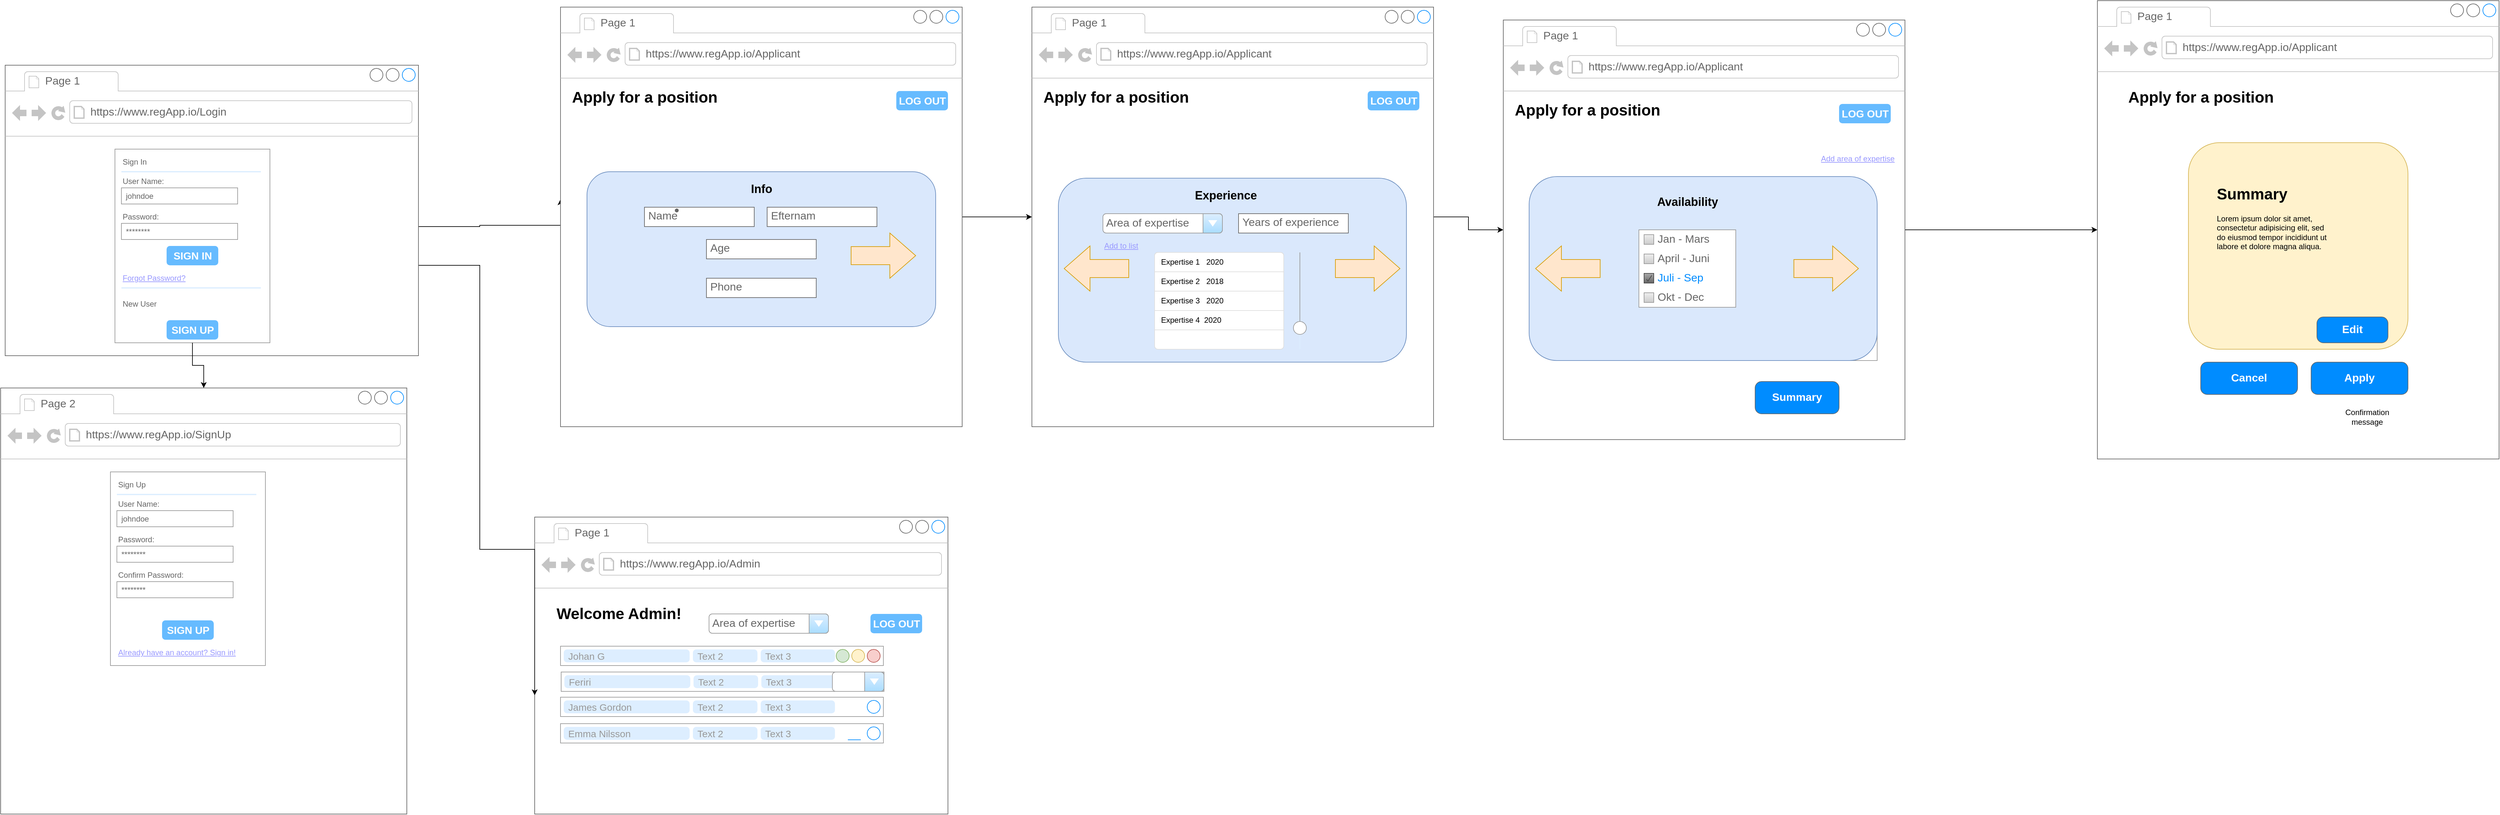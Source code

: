 <mxfile version="20.8.15" type="github">
  <diagram name="Sida-1" id="kPzA5vPGDyIlWqKKxrf5">
    <mxGraphModel dx="1434" dy="756" grid="1" gridSize="10" guides="1" tooltips="1" connect="1" arrows="1" fold="1" page="1" pageScale="1" pageWidth="827" pageHeight="1169" math="0" shadow="0">
      <root>
        <mxCell id="0" />
        <mxCell id="1" parent="0" />
        <mxCell id="7shptAwFYSbdW4jlvjq1-17" value="" style="strokeWidth=1;shadow=0;dashed=0;align=center;html=1;shape=mxgraph.mockup.containers.browserWindow;rSize=0;strokeColor=#666666;strokeColor2=#008cff;strokeColor3=#c4c4c4;mainText=,;recursiveResize=0;" parent="1" vertex="1">
          <mxGeometry x="930" y="890" width="640" height="460" as="geometry" />
        </mxCell>
        <mxCell id="7shptAwFYSbdW4jlvjq1-18" value="Page 1" style="strokeWidth=1;shadow=0;dashed=0;align=center;html=1;shape=mxgraph.mockup.containers.anchor;fontSize=17;fontColor=#666666;align=left;" parent="7shptAwFYSbdW4jlvjq1-17" vertex="1">
          <mxGeometry x="60" y="12" width="110" height="26" as="geometry" />
        </mxCell>
        <mxCell id="7shptAwFYSbdW4jlvjq1-19" value="https://www.regApp.io/Admin" style="strokeWidth=1;shadow=0;dashed=0;align=center;html=1;shape=mxgraph.mockup.containers.anchor;rSize=0;fontSize=17;fontColor=#666666;align=left;" parent="7shptAwFYSbdW4jlvjq1-17" vertex="1">
          <mxGeometry x="130" y="60" width="250" height="26" as="geometry" />
        </mxCell>
        <mxCell id="hqLiml1cZPk9ldFR3-xz-154" value="LOG OUT" style="strokeWidth=1;shadow=0;dashed=0;align=center;html=1;shape=mxgraph.mockup.forms.rrect;rSize=5;strokeColor=none;fontColor=#ffffff;fillColor=#66bbff;fontSize=16;fontStyle=1;" parent="7shptAwFYSbdW4jlvjq1-17" vertex="1">
          <mxGeometry x="520.0" y="150" width="80" height="30" as="geometry" />
        </mxCell>
        <mxCell id="hqLiml1cZPk9ldFR3-xz-155" value="Welcome Admin!" style="text;strokeColor=none;fillColor=none;html=1;fontSize=24;fontStyle=1;verticalAlign=middle;align=center;" parent="7shptAwFYSbdW4jlvjq1-17" vertex="1">
          <mxGeometry x="80" y="130" width="100" height="40" as="geometry" />
        </mxCell>
        <mxCell id="hqLiml1cZPk9ldFR3-xz-159" value="" style="strokeWidth=1;shadow=0;dashed=0;align=center;html=1;shape=mxgraph.mockup.misc.rrect;rSize=0;strokeColor=#999999;fillColor=#ffffff;fontSize=18;" parent="7shptAwFYSbdW4jlvjq1-17" vertex="1">
          <mxGeometry x="40" y="200" width="500" height="30" as="geometry" />
        </mxCell>
        <mxCell id="hqLiml1cZPk9ldFR3-xz-160" value="Johan G" style="strokeWidth=1;shadow=0;dashed=0;align=center;html=1;shape=mxgraph.mockup.misc.rrect;rSize=5;strokeColor=none;fontSize=15;fontColor=#999999;fillColor=#ddeeff;align=left;spacingLeft=5;" parent="hqLiml1cZPk9ldFR3-xz-159" vertex="1">
          <mxGeometry x="5" y="5" width="195" height="20" as="geometry" />
        </mxCell>
        <mxCell id="hqLiml1cZPk9ldFR3-xz-161" value="Text 2" style="strokeWidth=1;shadow=0;dashed=0;align=center;html=1;shape=mxgraph.mockup.misc.rrect;rSize=5;strokeColor=none;fontSize=15;fontColor=#999999;fillColor=#ddeeff;align=left;spacingLeft=5;" parent="hqLiml1cZPk9ldFR3-xz-159" vertex="1">
          <mxGeometry x="205" y="5" width="100" height="20" as="geometry" />
        </mxCell>
        <mxCell id="hqLiml1cZPk9ldFR3-xz-162" value="Text 3" style="strokeWidth=1;shadow=0;dashed=0;align=center;html=1;shape=mxgraph.mockup.misc.rrect;rSize=5;strokeColor=none;fontSize=15;fontColor=#999999;fillColor=#ddeeff;align=left;spacingLeft=5;" parent="hqLiml1cZPk9ldFR3-xz-159" vertex="1">
          <mxGeometry x="310" y="5" width="115" height="20" as="geometry" />
        </mxCell>
        <mxCell id="hqLiml1cZPk9ldFR3-xz-163" value="" style="strokeWidth=1;shadow=0;dashed=0;align=center;html=1;shape=mxgraph.mockup.misc.anchor;fontSize=18;" parent="hqLiml1cZPk9ldFR3-xz-159" vertex="1">
          <mxGeometry x="495" y="15" as="geometry" />
        </mxCell>
        <mxCell id="hqLiml1cZPk9ldFR3-xz-164" value="" style="shape=ellipse;fillColor=#f8cecc;strokeColor=#b85450;resizable=0;html=1;fontSize=18;" parent="hqLiml1cZPk9ldFR3-xz-163" vertex="1">
          <mxGeometry x="-20" y="-10" width="20" height="20" as="geometry" />
        </mxCell>
        <mxCell id="hqLiml1cZPk9ldFR3-xz-165" value="" style="strokeWidth=1;shadow=0;dashed=0;align=center;html=1;shape=mxgraph.mockup.misc.anchor;fontSize=18;" parent="hqLiml1cZPk9ldFR3-xz-159" vertex="1">
          <mxGeometry x="465" y="15" as="geometry" />
        </mxCell>
        <mxCell id="hqLiml1cZPk9ldFR3-xz-262" value="" style="shape=ellipse;fillColor=#fff2cc;strokeColor=#d6b656;resizable=0;html=1;fontSize=18;" parent="hqLiml1cZPk9ldFR3-xz-159" vertex="1">
          <mxGeometry x="451" y="5" width="20" height="20" as="geometry" />
        </mxCell>
        <mxCell id="hqLiml1cZPk9ldFR3-xz-333" value="" style="shape=ellipse;fillColor=#d5e8d4;strokeColor=#82b366;resizable=0;html=1;fontSize=18;" parent="hqLiml1cZPk9ldFR3-xz-159" vertex="1">
          <mxGeometry x="427" y="5" width="20" height="20" as="geometry" />
        </mxCell>
        <mxCell id="hqLiml1cZPk9ldFR3-xz-167" value="" style="strokeWidth=1;shadow=0;dashed=0;align=center;html=1;shape=mxgraph.mockup.misc.rrect;rSize=0;strokeColor=#999999;fillColor=#ffffff;fontSize=18;" parent="7shptAwFYSbdW4jlvjq1-17" vertex="1">
          <mxGeometry x="41" y="240" width="500" height="30" as="geometry" />
        </mxCell>
        <mxCell id="hqLiml1cZPk9ldFR3-xz-168" value="Feriri" style="strokeWidth=1;shadow=0;dashed=0;align=center;html=1;shape=mxgraph.mockup.misc.rrect;rSize=5;strokeColor=none;fontSize=15;fontColor=#999999;fillColor=#ddeeff;align=left;spacingLeft=5;" parent="hqLiml1cZPk9ldFR3-xz-167" vertex="1">
          <mxGeometry x="5" y="5" width="195" height="20" as="geometry" />
        </mxCell>
        <mxCell id="hqLiml1cZPk9ldFR3-xz-169" value="Text 2" style="strokeWidth=1;shadow=0;dashed=0;align=center;html=1;shape=mxgraph.mockup.misc.rrect;rSize=5;strokeColor=none;fontSize=15;fontColor=#999999;fillColor=#ddeeff;align=left;spacingLeft=5;" parent="hqLiml1cZPk9ldFR3-xz-167" vertex="1">
          <mxGeometry x="205" y="5" width="100" height="20" as="geometry" />
        </mxCell>
        <mxCell id="hqLiml1cZPk9ldFR3-xz-170" value="Text 3" style="strokeWidth=1;shadow=0;dashed=0;align=center;html=1;shape=mxgraph.mockup.misc.rrect;rSize=5;strokeColor=none;fontSize=15;fontColor=#999999;fillColor=#ddeeff;align=left;spacingLeft=5;" parent="hqLiml1cZPk9ldFR3-xz-167" vertex="1">
          <mxGeometry x="310" y="5" width="115" height="20" as="geometry" />
        </mxCell>
        <mxCell id="hqLiml1cZPk9ldFR3-xz-171" value="" style="strokeWidth=1;shadow=0;dashed=0;align=center;html=1;shape=mxgraph.mockup.misc.anchor;fontSize=18;" parent="hqLiml1cZPk9ldFR3-xz-167" vertex="1">
          <mxGeometry x="495" y="15" as="geometry" />
        </mxCell>
        <mxCell id="hqLiml1cZPk9ldFR3-xz-172" value="" style="shape=ellipse;fillColor=none;strokeColor=#008cff;resizable=0;html=1;fontSize=18;" parent="hqLiml1cZPk9ldFR3-xz-171" vertex="1">
          <mxGeometry x="-20" y="-10" width="20" height="20" as="geometry" />
        </mxCell>
        <mxCell id="hqLiml1cZPk9ldFR3-xz-173" value="" style="strokeWidth=1;shadow=0;dashed=0;align=center;html=1;shape=mxgraph.mockup.misc.anchor;fontSize=18;" parent="hqLiml1cZPk9ldFR3-xz-167" vertex="1">
          <mxGeometry x="465" y="15" as="geometry" />
        </mxCell>
        <mxCell id="hqLiml1cZPk9ldFR3-xz-381" value="" style="strokeWidth=1;shadow=0;dashed=0;align=center;html=1;shape=mxgraph.mockup.forms.comboBox;strokeColor=#999999;fillColor=#ddeeff;align=left;fillColor2=#aaddff;mainText=;fontColor=#666666;fontSize=17;spacingLeft=3;" parent="hqLiml1cZPk9ldFR3-xz-167" vertex="1">
          <mxGeometry x="420" width="80" height="30" as="geometry" />
        </mxCell>
        <mxCell id="hqLiml1cZPk9ldFR3-xz-175" value="" style="strokeWidth=1;shadow=0;dashed=0;align=center;html=1;shape=mxgraph.mockup.misc.rrect;rSize=0;strokeColor=#999999;fillColor=#ffffff;fontSize=18;" parent="7shptAwFYSbdW4jlvjq1-17" vertex="1">
          <mxGeometry x="40" y="279" width="500" height="30" as="geometry" />
        </mxCell>
        <mxCell id="hqLiml1cZPk9ldFR3-xz-176" value="James Gordon" style="strokeWidth=1;shadow=0;dashed=0;align=center;html=1;shape=mxgraph.mockup.misc.rrect;rSize=5;strokeColor=none;fontSize=15;fontColor=#999999;fillColor=#ddeeff;align=left;spacingLeft=5;" parent="hqLiml1cZPk9ldFR3-xz-175" vertex="1">
          <mxGeometry x="5" y="5" width="195" height="20" as="geometry" />
        </mxCell>
        <mxCell id="hqLiml1cZPk9ldFR3-xz-177" value="Text 2" style="strokeWidth=1;shadow=0;dashed=0;align=center;html=1;shape=mxgraph.mockup.misc.rrect;rSize=5;strokeColor=none;fontSize=15;fontColor=#999999;fillColor=#ddeeff;align=left;spacingLeft=5;" parent="hqLiml1cZPk9ldFR3-xz-175" vertex="1">
          <mxGeometry x="205" y="5" width="100" height="20" as="geometry" />
        </mxCell>
        <mxCell id="hqLiml1cZPk9ldFR3-xz-178" value="Text 3" style="strokeWidth=1;shadow=0;dashed=0;align=center;html=1;shape=mxgraph.mockup.misc.rrect;rSize=5;strokeColor=none;fontSize=15;fontColor=#999999;fillColor=#ddeeff;align=left;spacingLeft=5;" parent="hqLiml1cZPk9ldFR3-xz-175" vertex="1">
          <mxGeometry x="310" y="5" width="115" height="20" as="geometry" />
        </mxCell>
        <mxCell id="hqLiml1cZPk9ldFR3-xz-179" value="" style="strokeWidth=1;shadow=0;dashed=0;align=center;html=1;shape=mxgraph.mockup.misc.anchor;fontSize=18;" parent="hqLiml1cZPk9ldFR3-xz-175" vertex="1">
          <mxGeometry x="495" y="15" as="geometry" />
        </mxCell>
        <mxCell id="hqLiml1cZPk9ldFR3-xz-180" value="" style="shape=ellipse;fillColor=none;strokeColor=#008cff;resizable=0;html=1;fontSize=18;" parent="hqLiml1cZPk9ldFR3-xz-179" vertex="1">
          <mxGeometry x="-20" y="-10" width="20" height="20" as="geometry" />
        </mxCell>
        <mxCell id="hqLiml1cZPk9ldFR3-xz-181" value="" style="strokeWidth=1;shadow=0;dashed=0;align=center;html=1;shape=mxgraph.mockup.misc.anchor;fontSize=18;" parent="hqLiml1cZPk9ldFR3-xz-175" vertex="1">
          <mxGeometry x="465" y="15" as="geometry" />
        </mxCell>
        <mxCell id="hqLiml1cZPk9ldFR3-xz-212" value="" style="strokeWidth=1;shadow=0;dashed=0;align=center;html=1;shape=mxgraph.mockup.misc.rrect;rSize=0;strokeColor=#999999;fillColor=#ffffff;fontSize=18;" parent="7shptAwFYSbdW4jlvjq1-17" vertex="1">
          <mxGeometry x="40" y="320" width="500" height="30" as="geometry" />
        </mxCell>
        <mxCell id="hqLiml1cZPk9ldFR3-xz-213" value="Emma Nilsson" style="strokeWidth=1;shadow=0;dashed=0;align=center;html=1;shape=mxgraph.mockup.misc.rrect;rSize=5;strokeColor=none;fontSize=15;fontColor=#999999;fillColor=#ddeeff;align=left;spacingLeft=5;" parent="hqLiml1cZPk9ldFR3-xz-212" vertex="1">
          <mxGeometry x="5" y="5" width="195" height="20" as="geometry" />
        </mxCell>
        <mxCell id="hqLiml1cZPk9ldFR3-xz-214" value="Text 2" style="strokeWidth=1;shadow=0;dashed=0;align=center;html=1;shape=mxgraph.mockup.misc.rrect;rSize=5;strokeColor=none;fontSize=15;fontColor=#999999;fillColor=#ddeeff;align=left;spacingLeft=5;" parent="hqLiml1cZPk9ldFR3-xz-212" vertex="1">
          <mxGeometry x="205" y="5" width="100" height="20" as="geometry" />
        </mxCell>
        <mxCell id="hqLiml1cZPk9ldFR3-xz-215" value="Text 3" style="strokeWidth=1;shadow=0;dashed=0;align=center;html=1;shape=mxgraph.mockup.misc.rrect;rSize=5;strokeColor=none;fontSize=15;fontColor=#999999;fillColor=#ddeeff;align=left;spacingLeft=5;" parent="hqLiml1cZPk9ldFR3-xz-212" vertex="1">
          <mxGeometry x="310" y="5" width="115" height="20" as="geometry" />
        </mxCell>
        <mxCell id="hqLiml1cZPk9ldFR3-xz-216" value="" style="strokeWidth=1;shadow=0;dashed=0;align=center;html=1;shape=mxgraph.mockup.misc.anchor;fontSize=18;" parent="hqLiml1cZPk9ldFR3-xz-212" vertex="1">
          <mxGeometry x="495" y="15" as="geometry" />
        </mxCell>
        <mxCell id="hqLiml1cZPk9ldFR3-xz-217" value="" style="shape=ellipse;fillColor=none;strokeColor=#008cff;resizable=0;html=1;fontSize=18;" parent="hqLiml1cZPk9ldFR3-xz-216" vertex="1">
          <mxGeometry x="-20" y="-10" width="20" height="20" as="geometry" />
        </mxCell>
        <mxCell id="hqLiml1cZPk9ldFR3-xz-218" value="" style="strokeWidth=1;shadow=0;dashed=0;align=center;html=1;shape=mxgraph.mockup.misc.anchor;fontSize=18;" parent="hqLiml1cZPk9ldFR3-xz-212" vertex="1">
          <mxGeometry x="465" y="15" as="geometry" />
        </mxCell>
        <mxCell id="hqLiml1cZPk9ldFR3-xz-219" value="" style="shape=line;strokeColor=#008cff;resizable=0;fontSize=18;" parent="hqLiml1cZPk9ldFR3-xz-218" vertex="1">
          <mxGeometry x="-20" y="5" width="20" height="10" as="geometry" />
        </mxCell>
        <mxCell id="hqLiml1cZPk9ldFR3-xz-343" value="Area of expertise" style="strokeWidth=1;shadow=0;dashed=0;align=center;html=1;shape=mxgraph.mockup.forms.comboBox;strokeColor=#999999;fillColor=#ddeeff;align=left;fillColor2=#aaddff;mainText=;fontColor=#666666;fontSize=17;spacingLeft=3;" parent="7shptAwFYSbdW4jlvjq1-17" vertex="1">
          <mxGeometry x="270" y="150" width="185" height="30" as="geometry" />
        </mxCell>
        <mxCell id="7shptAwFYSbdW4jlvjq1-21" value="" style="edgeStyle=orthogonalEdgeStyle;rounded=0;orthogonalLoop=1;jettySize=auto;html=1;entryX=0;entryY=0.6;entryDx=0;entryDy=0;entryPerimeter=0;" parent="1" source="BnUvvNfdKLv91Dd7iQGs-1" target="7shptAwFYSbdW4jlvjq1-17" edge="1">
          <mxGeometry relative="1" as="geometry">
            <Array as="points">
              <mxPoint x="845" y="500" />
              <mxPoint x="845" y="940" />
            </Array>
          </mxGeometry>
        </mxCell>
        <mxCell id="7shptAwFYSbdW4jlvjq1-24" value="" style="edgeStyle=orthogonalEdgeStyle;rounded=0;orthogonalLoop=1;jettySize=auto;html=1;entryX=0;entryY=0.458;entryDx=0;entryDy=0;entryPerimeter=0;" parent="1" source="BnUvvNfdKLv91Dd7iQGs-1" target="7shptAwFYSbdW4jlvjq1-3" edge="1">
          <mxGeometry relative="1" as="geometry">
            <mxPoint x="964" y="657" as="targetPoint" />
            <Array as="points">
              <mxPoint x="845" y="440" />
              <mxPoint x="845" y="438" />
            </Array>
          </mxGeometry>
        </mxCell>
        <mxCell id="BnUvvNfdKLv91Dd7iQGs-1" value="" style="strokeWidth=1;shadow=0;dashed=0;align=center;html=1;shape=mxgraph.mockup.containers.browserWindow;rSize=0;strokeColor=#666666;strokeColor2=#008cff;strokeColor3=#c4c4c4;mainText=,;recursiveResize=0;" parent="1" vertex="1">
          <mxGeometry x="110" y="190" width="640" height="450" as="geometry" />
        </mxCell>
        <mxCell id="BnUvvNfdKLv91Dd7iQGs-2" value="Page 1" style="strokeWidth=1;shadow=0;dashed=0;align=center;html=1;shape=mxgraph.mockup.containers.anchor;fontSize=17;fontColor=#666666;align=left;" parent="BnUvvNfdKLv91Dd7iQGs-1" vertex="1">
          <mxGeometry x="60" y="12" width="110" height="26" as="geometry" />
        </mxCell>
        <mxCell id="BnUvvNfdKLv91Dd7iQGs-3" value="https://www.regApp.io/Login" style="strokeWidth=1;shadow=0;dashed=0;align=center;html=1;shape=mxgraph.mockup.containers.anchor;rSize=0;fontSize=17;fontColor=#666666;align=left;" parent="BnUvvNfdKLv91Dd7iQGs-1" vertex="1">
          <mxGeometry x="130" y="60" width="250" height="26" as="geometry" />
        </mxCell>
        <mxCell id="mrO0CaeoB24Xe4PspME4-4" value="" style="strokeWidth=1;shadow=0;dashed=0;align=center;html=1;shape=mxgraph.mockup.forms.rrect;rSize=0;strokeColor=#999999;fillColor=#ffffff;" parent="BnUvvNfdKLv91Dd7iQGs-1" vertex="1">
          <mxGeometry x="170" y="130" width="240" height="300" as="geometry" />
        </mxCell>
        <mxCell id="mrO0CaeoB24Xe4PspME4-5" value="Sign In" style="strokeWidth=1;shadow=0;dashed=0;align=center;html=1;shape=mxgraph.mockup.forms.anchor;fontSize=12;fontColor=#666666;align=left;resizeWidth=1;spacingLeft=0;" parent="mrO0CaeoB24Xe4PspME4-4" vertex="1">
          <mxGeometry width="120.0" height="20" relative="1" as="geometry">
            <mxPoint x="10" y="10" as="offset" />
          </mxGeometry>
        </mxCell>
        <mxCell id="mrO0CaeoB24Xe4PspME4-6" value="" style="shape=line;strokeColor=#ddeeff;strokeWidth=2;html=1;resizeWidth=1;" parent="mrO0CaeoB24Xe4PspME4-4" vertex="1">
          <mxGeometry width="216.0" height="10" relative="1" as="geometry">
            <mxPoint x="10" y="30" as="offset" />
          </mxGeometry>
        </mxCell>
        <mxCell id="mrO0CaeoB24Xe4PspME4-7" value="User Name:" style="strokeWidth=1;shadow=0;dashed=0;align=center;html=1;shape=mxgraph.mockup.forms.anchor;fontSize=12;fontColor=#666666;align=left;resizeWidth=1;spacingLeft=0;" parent="mrO0CaeoB24Xe4PspME4-4" vertex="1">
          <mxGeometry width="120.0" height="20" relative="1" as="geometry">
            <mxPoint x="10" y="40" as="offset" />
          </mxGeometry>
        </mxCell>
        <mxCell id="mrO0CaeoB24Xe4PspME4-8" value="johndoe" style="strokeWidth=1;shadow=0;dashed=0;align=center;html=1;shape=mxgraph.mockup.forms.rrect;rSize=0;strokeColor=#999999;fontColor=#666666;align=left;spacingLeft=5;resizeWidth=1;" parent="mrO0CaeoB24Xe4PspME4-4" vertex="1">
          <mxGeometry width="180.0" height="25" relative="1" as="geometry">
            <mxPoint x="10" y="60" as="offset" />
          </mxGeometry>
        </mxCell>
        <mxCell id="mrO0CaeoB24Xe4PspME4-9" value="Password:" style="strokeWidth=1;shadow=0;dashed=0;align=center;html=1;shape=mxgraph.mockup.forms.anchor;fontSize=12;fontColor=#666666;align=left;resizeWidth=1;spacingLeft=0;" parent="mrO0CaeoB24Xe4PspME4-4" vertex="1">
          <mxGeometry width="120.0" height="20" relative="1" as="geometry">
            <mxPoint x="10" y="95" as="offset" />
          </mxGeometry>
        </mxCell>
        <mxCell id="mrO0CaeoB24Xe4PspME4-10" value="********" style="strokeWidth=1;shadow=0;dashed=0;align=center;html=1;shape=mxgraph.mockup.forms.rrect;rSize=0;strokeColor=#999999;fontColor=#666666;align=left;spacingLeft=5;resizeWidth=1;" parent="mrO0CaeoB24Xe4PspME4-4" vertex="1">
          <mxGeometry width="180.0" height="25" relative="1" as="geometry">
            <mxPoint x="10" y="115" as="offset" />
          </mxGeometry>
        </mxCell>
        <mxCell id="mrO0CaeoB24Xe4PspME4-11" value="SIGN IN" style="strokeWidth=1;shadow=0;dashed=0;align=center;html=1;shape=mxgraph.mockup.forms.rrect;rSize=5;strokeColor=none;fontColor=#ffffff;fillColor=#66bbff;fontSize=16;fontStyle=1;" parent="mrO0CaeoB24Xe4PspME4-4" vertex="1">
          <mxGeometry y="1" width="80" height="30" relative="1" as="geometry">
            <mxPoint x="80" y="-150" as="offset" />
          </mxGeometry>
        </mxCell>
        <mxCell id="mrO0CaeoB24Xe4PspME4-12" value="Forgot Password?" style="strokeWidth=1;shadow=0;dashed=0;align=center;html=1;shape=mxgraph.mockup.forms.anchor;fontSize=12;fontColor=#9999ff;align=left;spacingLeft=0;fontStyle=4;resizeWidth=1;" parent="mrO0CaeoB24Xe4PspME4-4" vertex="1">
          <mxGeometry y="1" width="180.0" height="20" relative="1" as="geometry">
            <mxPoint x="10" y="-110" as="offset" />
          </mxGeometry>
        </mxCell>
        <mxCell id="mrO0CaeoB24Xe4PspME4-13" value="" style="shape=line;strokeColor=#ddeeff;strokeWidth=2;html=1;resizeWidth=1;" parent="mrO0CaeoB24Xe4PspME4-4" vertex="1">
          <mxGeometry y="1" width="216.0" height="10" relative="1" as="geometry">
            <mxPoint x="10" y="-90" as="offset" />
          </mxGeometry>
        </mxCell>
        <mxCell id="mrO0CaeoB24Xe4PspME4-14" value="New User" style="strokeWidth=1;shadow=0;dashed=0;align=center;html=1;shape=mxgraph.mockup.forms.anchor;fontSize=12;fontColor=#666666;align=left;spacingLeft=0;resizeWidth=1;" parent="mrO0CaeoB24Xe4PspME4-4" vertex="1">
          <mxGeometry y="1" width="180.0" height="20" relative="1" as="geometry">
            <mxPoint x="10" y="-70" as="offset" />
          </mxGeometry>
        </mxCell>
        <mxCell id="mrO0CaeoB24Xe4PspME4-15" value="SIGN UP" style="strokeWidth=1;shadow=0;dashed=0;align=center;html=1;shape=mxgraph.mockup.forms.rrect;rSize=5;strokeColor=none;fontColor=#ffffff;fillColor=#66bbff;fontSize=16;fontStyle=1;" parent="mrO0CaeoB24Xe4PspME4-4" vertex="1">
          <mxGeometry y="1" width="80" height="30" relative="1" as="geometry">
            <mxPoint x="80" y="-35" as="offset" />
          </mxGeometry>
        </mxCell>
        <mxCell id="LxsmjPVJHAoXayF_g4ax-1" value="" style="strokeWidth=1;shadow=0;dashed=0;align=center;html=1;shape=mxgraph.mockup.containers.browserWindow;rSize=0;strokeColor=#666666;strokeColor2=#008cff;strokeColor3=#c4c4c4;mainText=,;recursiveResize=0;" parent="1" vertex="1">
          <mxGeometry x="103" y="690" width="629" height="660" as="geometry" />
        </mxCell>
        <mxCell id="LxsmjPVJHAoXayF_g4ax-2" value="Page 2" style="strokeWidth=1;shadow=0;dashed=0;align=center;html=1;shape=mxgraph.mockup.containers.anchor;fontSize=17;fontColor=#666666;align=left;" parent="LxsmjPVJHAoXayF_g4ax-1" vertex="1">
          <mxGeometry x="60" y="12" width="110" height="26" as="geometry" />
        </mxCell>
        <mxCell id="LxsmjPVJHAoXayF_g4ax-3" value="https://www.regApp.io/SignUp" style="strokeWidth=1;shadow=0;dashed=0;align=center;html=1;shape=mxgraph.mockup.containers.anchor;rSize=0;fontSize=17;fontColor=#666666;align=left;" parent="LxsmjPVJHAoXayF_g4ax-1" vertex="1">
          <mxGeometry x="130" y="60" width="250" height="26" as="geometry" />
        </mxCell>
        <mxCell id="LxsmjPVJHAoXayF_g4ax-4" value="" style="strokeWidth=1;shadow=0;dashed=0;align=center;html=1;shape=mxgraph.mockup.forms.rrect;rSize=0;strokeColor=#999999;fillColor=#ffffff;" parent="LxsmjPVJHAoXayF_g4ax-1" vertex="1">
          <mxGeometry x="170" y="130" width="240" height="300" as="geometry" />
        </mxCell>
        <mxCell id="LxsmjPVJHAoXayF_g4ax-5" value="Sign Up" style="strokeWidth=1;shadow=0;dashed=0;align=center;html=1;shape=mxgraph.mockup.forms.anchor;fontSize=12;fontColor=#666666;align=left;resizeWidth=1;spacingLeft=0;" parent="LxsmjPVJHAoXayF_g4ax-4" vertex="1">
          <mxGeometry width="120.0" height="20" relative="1" as="geometry">
            <mxPoint x="10" y="10" as="offset" />
          </mxGeometry>
        </mxCell>
        <mxCell id="LxsmjPVJHAoXayF_g4ax-6" value="" style="shape=line;strokeColor=#ddeeff;strokeWidth=2;html=1;resizeWidth=1;" parent="LxsmjPVJHAoXayF_g4ax-4" vertex="1">
          <mxGeometry width="216.0" height="10" relative="1" as="geometry">
            <mxPoint x="10" y="30" as="offset" />
          </mxGeometry>
        </mxCell>
        <mxCell id="LxsmjPVJHAoXayF_g4ax-7" value="User Name:" style="strokeWidth=1;shadow=0;dashed=0;align=center;html=1;shape=mxgraph.mockup.forms.anchor;fontSize=12;fontColor=#666666;align=left;resizeWidth=1;spacingLeft=0;" parent="LxsmjPVJHAoXayF_g4ax-4" vertex="1">
          <mxGeometry width="120.0" height="20" relative="1" as="geometry">
            <mxPoint x="10" y="40" as="offset" />
          </mxGeometry>
        </mxCell>
        <mxCell id="LxsmjPVJHAoXayF_g4ax-8" value="johndoe" style="strokeWidth=1;shadow=0;dashed=0;align=center;html=1;shape=mxgraph.mockup.forms.rrect;rSize=0;strokeColor=#999999;fontColor=#666666;align=left;spacingLeft=5;resizeWidth=1;" parent="LxsmjPVJHAoXayF_g4ax-4" vertex="1">
          <mxGeometry width="180.0" height="25" relative="1" as="geometry">
            <mxPoint x="10" y="60" as="offset" />
          </mxGeometry>
        </mxCell>
        <mxCell id="LxsmjPVJHAoXayF_g4ax-9" value="Password:" style="strokeWidth=1;shadow=0;dashed=0;align=center;html=1;shape=mxgraph.mockup.forms.anchor;fontSize=12;fontColor=#666666;align=left;resizeWidth=1;spacingLeft=0;" parent="LxsmjPVJHAoXayF_g4ax-4" vertex="1">
          <mxGeometry width="120.0" height="20" relative="1" as="geometry">
            <mxPoint x="10" y="95" as="offset" />
          </mxGeometry>
        </mxCell>
        <mxCell id="LxsmjPVJHAoXayF_g4ax-10" value="********" style="strokeWidth=1;shadow=0;dashed=0;align=center;html=1;shape=mxgraph.mockup.forms.rrect;rSize=0;strokeColor=#999999;fontColor=#666666;align=left;spacingLeft=5;resizeWidth=1;" parent="LxsmjPVJHAoXayF_g4ax-4" vertex="1">
          <mxGeometry width="180.0" height="25" relative="1" as="geometry">
            <mxPoint x="10" y="115" as="offset" />
          </mxGeometry>
        </mxCell>
        <mxCell id="LxsmjPVJHAoXayF_g4ax-11" value="SIGN UP" style="strokeWidth=1;shadow=0;dashed=0;align=center;html=1;shape=mxgraph.mockup.forms.rrect;rSize=5;strokeColor=none;fontColor=#ffffff;fillColor=#66bbff;fontSize=16;fontStyle=1;" parent="LxsmjPVJHAoXayF_g4ax-4" vertex="1">
          <mxGeometry y="1" width="80" height="30" relative="1" as="geometry">
            <mxPoint x="80" y="-70" as="offset" />
          </mxGeometry>
        </mxCell>
        <mxCell id="LxsmjPVJHAoXayF_g4ax-16" value="********" style="strokeWidth=1;shadow=0;dashed=0;align=center;html=1;shape=mxgraph.mockup.forms.rrect;rSize=0;strokeColor=#999999;fontColor=#666666;align=left;spacingLeft=5;resizeWidth=1;" parent="LxsmjPVJHAoXayF_g4ax-4" vertex="1">
          <mxGeometry x="10" y="170" width="180.0" height="25" as="geometry" />
        </mxCell>
        <mxCell id="LxsmjPVJHAoXayF_g4ax-17" value="Confirm Password:" style="strokeWidth=1;shadow=0;dashed=0;align=center;html=1;shape=mxgraph.mockup.forms.anchor;fontSize=12;fontColor=#666666;align=left;resizeWidth=1;spacingLeft=0;" parent="LxsmjPVJHAoXayF_g4ax-4" vertex="1">
          <mxGeometry x="10" y="150" width="120.0" height="20" as="geometry" />
        </mxCell>
        <mxCell id="7shptAwFYSbdW4jlvjq1-2" value="Already have an account? Sign in!" style="strokeWidth=1;shadow=0;dashed=0;align=center;html=1;shape=mxgraph.mockup.forms.anchor;fontSize=12;fontColor=#9999ff;align=left;spacingLeft=0;fontStyle=4;resizeWidth=1;" parent="LxsmjPVJHAoXayF_g4ax-4" vertex="1">
          <mxGeometry x="10" y="270" width="180.0" height="20" as="geometry" />
        </mxCell>
        <mxCell id="hqLiml1cZPk9ldFR3-xz-103" value="" style="edgeStyle=orthogonalEdgeStyle;rounded=0;orthogonalLoop=1;jettySize=auto;html=1;" parent="1" source="7shptAwFYSbdW4jlvjq1-3" target="hqLiml1cZPk9ldFR3-xz-6" edge="1">
          <mxGeometry relative="1" as="geometry" />
        </mxCell>
        <mxCell id="7shptAwFYSbdW4jlvjq1-3" value="" style="strokeWidth=1;shadow=0;dashed=0;align=center;html=1;shape=mxgraph.mockup.containers.browserWindow;rSize=0;strokeColor=#666666;strokeColor2=#008cff;strokeColor3=#c4c4c4;mainText=,;recursiveResize=0;" parent="1" vertex="1">
          <mxGeometry x="970" y="100" width="622" height="650" as="geometry" />
        </mxCell>
        <mxCell id="7shptAwFYSbdW4jlvjq1-4" value="Page 1" style="strokeWidth=1;shadow=0;dashed=0;align=center;html=1;shape=mxgraph.mockup.containers.anchor;fontSize=17;fontColor=#666666;align=left;" parent="7shptAwFYSbdW4jlvjq1-3" vertex="1">
          <mxGeometry x="60" y="12" width="110" height="26" as="geometry" />
        </mxCell>
        <mxCell id="7shptAwFYSbdW4jlvjq1-5" value="https://www.regApp.io/Applicant" style="strokeWidth=1;shadow=0;dashed=0;align=center;html=1;shape=mxgraph.mockup.containers.anchor;rSize=0;fontSize=17;fontColor=#666666;align=left;" parent="7shptAwFYSbdW4jlvjq1-3" vertex="1">
          <mxGeometry x="130" y="60" width="250" height="26" as="geometry" />
        </mxCell>
        <mxCell id="7shptAwFYSbdW4jlvjq1-25" value="LOG OUT" style="strokeWidth=1;shadow=0;dashed=0;align=center;html=1;shape=mxgraph.mockup.forms.rrect;rSize=5;strokeColor=none;fontColor=#ffffff;fillColor=#66bbff;fontSize=16;fontStyle=1;" parent="7shptAwFYSbdW4jlvjq1-3" vertex="1">
          <mxGeometry x="520.0" y="130" width="80" height="30" as="geometry" />
        </mxCell>
        <mxCell id="7shptAwFYSbdW4jlvjq1-28" value="Apply for a position" style="text;strokeColor=none;fillColor=none;html=1;fontSize=24;fontStyle=1;verticalAlign=middle;align=center;" parent="7shptAwFYSbdW4jlvjq1-3" vertex="1">
          <mxGeometry x="80" y="120" width="100" height="40" as="geometry" />
        </mxCell>
        <mxCell id="hqLiml1cZPk9ldFR3-xz-102" value="" style="rounded=1;whiteSpace=wrap;html=1;fillColor=#dae8fc;strokeColor=#6c8ebf;" parent="7shptAwFYSbdW4jlvjq1-3" vertex="1">
          <mxGeometry x="41" y="255" width="540" height="240" as="geometry" />
        </mxCell>
        <mxCell id="7shptAwFYSbdW4jlvjq1-94" value="" style="html=1;shadow=0;dashed=0;align=center;verticalAlign=middle;shape=mxgraph.arrows2.arrow;dy=0.6;dx=40;notch=0;fillColor=#ffe6cc;strokeColor=#d79b00;" parent="7shptAwFYSbdW4jlvjq1-3" vertex="1">
          <mxGeometry x="450" y="350" width="100" height="70" as="geometry" />
        </mxCell>
        <mxCell id="hqLiml1cZPk9ldFR3-xz-3" value="Name" style="strokeWidth=1;shadow=0;dashed=0;align=center;html=1;shape=mxgraph.mockup.text.textBox;fontColor=#666666;align=left;fontSize=17;spacingLeft=4;spacingTop=-3;strokeColor=#666666;mainText=" parent="7shptAwFYSbdW4jlvjq1-3" vertex="1">
          <mxGeometry x="130" y="310" width="170" height="30" as="geometry" />
        </mxCell>
        <mxCell id="hqLiml1cZPk9ldFR3-xz-4" value="Age" style="strokeWidth=1;shadow=0;dashed=0;align=center;html=1;shape=mxgraph.mockup.text.textBox;fontColor=#666666;align=left;fontSize=17;spacingLeft=4;spacingTop=-3;strokeColor=#666666;mainText=" parent="7shptAwFYSbdW4jlvjq1-3" vertex="1">
          <mxGeometry x="226" y="360" width="170" height="30" as="geometry" />
        </mxCell>
        <mxCell id="hqLiml1cZPk9ldFR3-xz-5" value="Efternam" style="strokeWidth=1;shadow=0;dashed=0;align=center;html=1;shape=mxgraph.mockup.text.textBox;fontColor=#666666;align=left;fontSize=17;spacingLeft=4;spacingTop=-3;strokeColor=#666666;mainText=" parent="7shptAwFYSbdW4jlvjq1-3" vertex="1">
          <mxGeometry x="320" y="310" width="170" height="30" as="geometry" />
        </mxCell>
        <mxCell id="hqLiml1cZPk9ldFR3-xz-152" value="&lt;font style=&quot;font-size: 18px;&quot;&gt;Info&lt;/font&gt;" style="text;strokeColor=none;fillColor=none;html=1;fontSize=24;fontStyle=1;verticalAlign=middle;align=center;" parent="7shptAwFYSbdW4jlvjq1-3" vertex="1">
          <mxGeometry x="261" y="260" width="100" height="40" as="geometry" />
        </mxCell>
        <mxCell id="hqLiml1cZPk9ldFR3-xz-153" value="Phone" style="strokeWidth=1;shadow=0;dashed=0;align=center;html=1;shape=mxgraph.mockup.text.textBox;fontColor=#666666;align=left;fontSize=17;spacingLeft=4;spacingTop=-3;strokeColor=#666666;mainText=" parent="7shptAwFYSbdW4jlvjq1-3" vertex="1">
          <mxGeometry x="226" y="420" width="170" height="30" as="geometry" />
        </mxCell>
        <mxCell id="7shptAwFYSbdW4jlvjq1-23" value="" style="shape=waypoint;sketch=0;size=6;pointerEvents=1;points=[];fillColor=default;resizable=0;rotatable=0;perimeter=centerPerimeter;snapToPoint=1;strokeColor=#666666;strokeWidth=1;shadow=0;dashed=0;" parent="1" vertex="1">
          <mxGeometry x="1140" y="405" width="20" height="20" as="geometry" />
        </mxCell>
        <mxCell id="7shptAwFYSbdW4jlvjq1-75" value="" style="strokeWidth=1;shadow=0;dashed=0;align=center;html=1;shape=mxgraph.mockup.containers.browserWindow;rSize=0;strokeColor=#666666;strokeColor2=#008cff;strokeColor3=#c4c4c4;mainText=,;recursiveResize=0;" parent="1" vertex="1">
          <mxGeometry x="3350" y="90" width="622" height="710" as="geometry" />
        </mxCell>
        <mxCell id="7shptAwFYSbdW4jlvjq1-76" value="Page 1" style="strokeWidth=1;shadow=0;dashed=0;align=center;html=1;shape=mxgraph.mockup.containers.anchor;fontSize=17;fontColor=#666666;align=left;" parent="7shptAwFYSbdW4jlvjq1-75" vertex="1">
          <mxGeometry x="60" y="12" width="110" height="26" as="geometry" />
        </mxCell>
        <mxCell id="7shptAwFYSbdW4jlvjq1-77" value="https://www.regApp.io/Applicant" style="strokeWidth=1;shadow=0;dashed=0;align=center;html=1;shape=mxgraph.mockup.containers.anchor;rSize=0;fontSize=17;fontColor=#666666;align=left;" parent="7shptAwFYSbdW4jlvjq1-75" vertex="1">
          <mxGeometry x="130" y="60" width="250" height="26" as="geometry" />
        </mxCell>
        <mxCell id="7shptAwFYSbdW4jlvjq1-96" value="Apply for a position" style="text;strokeColor=none;fillColor=none;html=1;fontSize=24;fontStyle=1;verticalAlign=middle;align=center;" parent="7shptAwFYSbdW4jlvjq1-75" vertex="1">
          <mxGeometry x="110" y="130" width="100" height="40" as="geometry" />
        </mxCell>
        <mxCell id="7shptAwFYSbdW4jlvjq1-97" value="" style="rounded=1;whiteSpace=wrap;html=1;fillColor=#fff2cc;strokeColor=#d6b656;" parent="7shptAwFYSbdW4jlvjq1-75" vertex="1">
          <mxGeometry x="141" y="220" width="340" height="320" as="geometry" />
        </mxCell>
        <mxCell id="7shptAwFYSbdW4jlvjq1-99" value="&lt;h1&gt;Summary&lt;/h1&gt;&lt;p&gt;Lorem ipsum dolor sit amet, consectetur adipisicing elit, sed do eiusmod tempor incididunt ut labore et dolore magna aliqua.&lt;/p&gt;" style="text;html=1;strokeColor=none;fillColor=none;spacing=5;spacingTop=-20;whiteSpace=wrap;overflow=hidden;rounded=0;" parent="7shptAwFYSbdW4jlvjq1-75" vertex="1">
          <mxGeometry x="180" y="280" width="190" height="120" as="geometry" />
        </mxCell>
        <mxCell id="7shptAwFYSbdW4jlvjq1-101" value="Cancel" style="strokeWidth=1;shadow=0;dashed=0;align=center;html=1;shape=mxgraph.mockup.buttons.button;strokeColor=#666666;fontColor=#ffffff;mainText=;buttonStyle=round;fontSize=17;fontStyle=1;fillColor=#008cff;whiteSpace=wrap;" parent="7shptAwFYSbdW4jlvjq1-75" vertex="1">
          <mxGeometry x="160" y="560" width="150" height="50" as="geometry" />
        </mxCell>
        <mxCell id="7shptAwFYSbdW4jlvjq1-100" value="Edit" style="strokeWidth=1;shadow=0;dashed=0;align=center;html=1;shape=mxgraph.mockup.buttons.button;strokeColor=#666666;fontColor=#ffffff;mainText=;buttonStyle=round;fontSize=17;fontStyle=1;fillColor=#008cff;whiteSpace=wrap;" parent="7shptAwFYSbdW4jlvjq1-75" vertex="1">
          <mxGeometry x="340" y="490" width="110" height="40" as="geometry" />
        </mxCell>
        <mxCell id="7shptAwFYSbdW4jlvjq1-102" value="Apply" style="strokeWidth=1;shadow=0;dashed=0;align=center;html=1;shape=mxgraph.mockup.buttons.button;strokeColor=#666666;fontColor=#ffffff;mainText=;buttonStyle=round;fontSize=17;fontStyle=1;fillColor=#008cff;whiteSpace=wrap;" parent="7shptAwFYSbdW4jlvjq1-75" vertex="1">
          <mxGeometry x="331" y="560" width="150" height="50" as="geometry" />
        </mxCell>
        <mxCell id="7shptAwFYSbdW4jlvjq1-103" value="Confirmation message" style="text;html=1;strokeColor=none;fillColor=none;align=center;verticalAlign=middle;whiteSpace=wrap;rounded=0;" parent="7shptAwFYSbdW4jlvjq1-75" vertex="1">
          <mxGeometry x="376" y="630" width="84" height="30" as="geometry" />
        </mxCell>
        <mxCell id="hqLiml1cZPk9ldFR3-xz-1" value="" style="edgeStyle=orthogonalEdgeStyle;rounded=0;orthogonalLoop=1;jettySize=auto;html=1;" parent="1" source="mrO0CaeoB24Xe4PspME4-4" target="LxsmjPVJHAoXayF_g4ax-1" edge="1">
          <mxGeometry relative="1" as="geometry" />
        </mxCell>
        <mxCell id="hqLiml1cZPk9ldFR3-xz-118" value="" style="edgeStyle=orthogonalEdgeStyle;rounded=0;orthogonalLoop=1;jettySize=auto;html=1;" parent="1" source="hqLiml1cZPk9ldFR3-xz-6" target="hqLiml1cZPk9ldFR3-xz-30" edge="1">
          <mxGeometry relative="1" as="geometry" />
        </mxCell>
        <mxCell id="hqLiml1cZPk9ldFR3-xz-6" value="" style="strokeWidth=1;shadow=0;dashed=0;align=center;html=1;shape=mxgraph.mockup.containers.browserWindow;rSize=0;strokeColor=#666666;strokeColor2=#008cff;strokeColor3=#c4c4c4;mainText=,;recursiveResize=0;" parent="1" vertex="1">
          <mxGeometry x="1700" y="100" width="622" height="650" as="geometry" />
        </mxCell>
        <mxCell id="hqLiml1cZPk9ldFR3-xz-117" value="" style="rounded=1;whiteSpace=wrap;html=1;fillColor=#dae8fc;strokeColor=#6c8ebf;" parent="hqLiml1cZPk9ldFR3-xz-6" vertex="1">
          <mxGeometry x="41" y="265" width="539" height="285" as="geometry" />
        </mxCell>
        <mxCell id="hqLiml1cZPk9ldFR3-xz-7" value="Page 1" style="strokeWidth=1;shadow=0;dashed=0;align=center;html=1;shape=mxgraph.mockup.containers.anchor;fontSize=17;fontColor=#666666;align=left;" parent="hqLiml1cZPk9ldFR3-xz-6" vertex="1">
          <mxGeometry x="60" y="12" width="110" height="26" as="geometry" />
        </mxCell>
        <mxCell id="hqLiml1cZPk9ldFR3-xz-8" value="https://www.regApp.io/Applicant" style="strokeWidth=1;shadow=0;dashed=0;align=center;html=1;shape=mxgraph.mockup.containers.anchor;rSize=0;fontSize=17;fontColor=#666666;align=left;" parent="hqLiml1cZPk9ldFR3-xz-6" vertex="1">
          <mxGeometry x="130" y="60" width="250" height="26" as="geometry" />
        </mxCell>
        <mxCell id="hqLiml1cZPk9ldFR3-xz-9" value="LOG OUT" style="strokeWidth=1;shadow=0;dashed=0;align=center;html=1;shape=mxgraph.mockup.forms.rrect;rSize=5;strokeColor=none;fontColor=#ffffff;fillColor=#66bbff;fontSize=16;fontStyle=1;" parent="hqLiml1cZPk9ldFR3-xz-6" vertex="1">
          <mxGeometry x="520.0" y="130" width="80" height="30" as="geometry" />
        </mxCell>
        <mxCell id="hqLiml1cZPk9ldFR3-xz-10" value="Apply for a position" style="text;strokeColor=none;fillColor=none;html=1;fontSize=24;fontStyle=1;verticalAlign=middle;align=center;" parent="hqLiml1cZPk9ldFR3-xz-6" vertex="1">
          <mxGeometry x="80" y="120" width="100" height="40" as="geometry" />
        </mxCell>
        <mxCell id="hqLiml1cZPk9ldFR3-xz-11" value="Area of expertise" style="strokeWidth=1;shadow=0;dashed=0;align=center;html=1;shape=mxgraph.mockup.forms.comboBox;strokeColor=#999999;fillColor=#ddeeff;align=left;fillColor2=#aaddff;mainText=;fontColor=#666666;fontSize=17;spacingLeft=3;" parent="hqLiml1cZPk9ldFR3-xz-6" vertex="1">
          <mxGeometry x="110" y="320" width="185" height="30" as="geometry" />
        </mxCell>
        <mxCell id="hqLiml1cZPk9ldFR3-xz-12" value="Years of experience" style="strokeWidth=1;shadow=0;dashed=0;align=center;html=1;shape=mxgraph.mockup.text.textBox;fontColor=#666666;align=left;fontSize=17;spacingLeft=4;spacingTop=-3;strokeColor=#666666;mainText=" parent="hqLiml1cZPk9ldFR3-xz-6" vertex="1">
          <mxGeometry x="320" y="320" width="170" height="30" as="geometry" />
        </mxCell>
        <mxCell id="hqLiml1cZPk9ldFR3-xz-13" value="Add to list" style="strokeWidth=1;shadow=0;dashed=0;align=center;html=1;shape=mxgraph.mockup.forms.anchor;fontSize=12;fontColor=#9999ff;align=left;spacingLeft=0;fontStyle=4;resizeWidth=1;" parent="hqLiml1cZPk9ldFR3-xz-6" vertex="1">
          <mxGeometry x="110" y="360" width="120" height="20" as="geometry" />
        </mxCell>
        <mxCell id="hqLiml1cZPk9ldFR3-xz-20" value="" style="html=1;shadow=0;dashed=0;align=center;verticalAlign=middle;shape=mxgraph.arrows2.arrow;dy=0.6;dx=40;notch=0;fillColor=#ffe6cc;strokeColor=#d79b00;" parent="hqLiml1cZPk9ldFR3-xz-6" vertex="1">
          <mxGeometry x="470" y="370" width="100" height="70" as="geometry" />
        </mxCell>
        <mxCell id="hqLiml1cZPk9ldFR3-xz-21" value="" style="html=1;shadow=0;dashed=0;align=center;verticalAlign=middle;shape=mxgraph.arrows2.arrow;dy=0.6;dx=40;flipH=1;notch=0;fillColor=#ffe6cc;strokeColor=#d79b00;" parent="hqLiml1cZPk9ldFR3-xz-6" vertex="1">
          <mxGeometry x="50" y="370" width="100" height="70" as="geometry" />
        </mxCell>
        <mxCell id="hqLiml1cZPk9ldFR3-xz-24" value="" style="html=1;shadow=0;dashed=0;shape=mxgraph.bootstrap.rrect;rSize=5;strokeColor=#DFDFDF;html=1;whiteSpace=wrap;fillColor=#FFFFFF;fontColor=#000000;" parent="hqLiml1cZPk9ldFR3-xz-6" vertex="1">
          <mxGeometry x="190" y="380" width="200" height="150" as="geometry" />
        </mxCell>
        <mxCell id="hqLiml1cZPk9ldFR3-xz-25" value="Expertise 1&amp;nbsp;&lt;span style=&quot;white-space: pre;&quot;&gt; &lt;/span&gt;&lt;span style=&quot;white-space: pre;&quot;&gt; &lt;/span&gt;2020" style="strokeColor=inherit;fillColor=inherit;gradientColor=inherit;fontColor=inherit;html=1;shadow=0;dashed=0;shape=mxgraph.bootstrap.topButton;rSize=5;perimeter=none;whiteSpace=wrap;resizeWidth=1;align=left;spacing=10;" parent="hqLiml1cZPk9ldFR3-xz-24" vertex="1">
          <mxGeometry width="200" height="30" relative="1" as="geometry" />
        </mxCell>
        <mxCell id="hqLiml1cZPk9ldFR3-xz-26" value="Expertise 2&amp;nbsp;&lt;span style=&quot;white-space: pre;&quot;&gt; &lt;/span&gt;&lt;span style=&quot;white-space: pre;&quot;&gt; &lt;/span&gt;2018" style="strokeColor=inherit;fillColor=inherit;gradientColor=inherit;fontColor=inherit;html=1;shadow=0;dashed=0;perimeter=none;whiteSpace=wrap;resizeWidth=1;align=left;spacing=10;" parent="hqLiml1cZPk9ldFR3-xz-24" vertex="1">
          <mxGeometry width="200" height="30" relative="1" as="geometry">
            <mxPoint y="30" as="offset" />
          </mxGeometry>
        </mxCell>
        <mxCell id="hqLiml1cZPk9ldFR3-xz-27" value="Expertise 3&amp;nbsp;&lt;span style=&quot;white-space: pre;&quot;&gt; &lt;/span&gt;&lt;span style=&quot;white-space: pre;&quot;&gt; &lt;/span&gt;2020" style="strokeColor=inherit;fillColor=inherit;gradientColor=inherit;fontColor=inherit;html=1;shadow=0;dashed=0;perimeter=none;whiteSpace=wrap;resizeWidth=1;align=left;spacing=10;" parent="hqLiml1cZPk9ldFR3-xz-24" vertex="1">
          <mxGeometry width="200" height="30" relative="1" as="geometry">
            <mxPoint y="60" as="offset" />
          </mxGeometry>
        </mxCell>
        <mxCell id="hqLiml1cZPk9ldFR3-xz-28" value="Expertise 4&lt;span style=&quot;white-space: pre;&quot;&gt; &lt;/span&gt;&lt;span style=&quot;white-space: pre;&quot;&gt; &lt;/span&gt;2020" style="strokeColor=inherit;fillColor=inherit;gradientColor=inherit;fontColor=inherit;html=1;shadow=0;dashed=0;perimeter=none;whiteSpace=wrap;resizeWidth=1;align=left;spacing=10;" parent="hqLiml1cZPk9ldFR3-xz-24" vertex="1">
          <mxGeometry width="200" height="30" relative="1" as="geometry">
            <mxPoint y="90" as="offset" />
          </mxGeometry>
        </mxCell>
        <mxCell id="4DnUEa6yu6qnXIY2opaz-1" value="" style="shape=image;html=1;verticalAlign=top;verticalLabelPosition=bottom;labelBackgroundColor=#ffffff;imageAspect=0;aspect=fixed;image=https://cdn0.iconfinder.com/data/icons/evericons-24px-vol-1/24/circle-x-128.png" parent="hqLiml1cZPk9ldFR3-xz-24" vertex="1">
          <mxGeometry x="170" width="30" height="30" as="geometry" />
        </mxCell>
        <mxCell id="hqLiml1cZPk9ldFR3-xz-131" value="&lt;b&gt;&lt;font style=&quot;font-size: 18px;&quot;&gt;Experience&lt;/font&gt;&lt;/b&gt;" style="text;strokeColor=none;fillColor=none;html=1;fontSize=24;fontStyle=1;verticalAlign=middle;align=center;" parent="hqLiml1cZPk9ldFR3-xz-6" vertex="1">
          <mxGeometry x="250" y="270" width="100" height="40" as="geometry" />
        </mxCell>
        <mxCell id="4DnUEa6yu6qnXIY2opaz-7" value="" style="verticalLabelPosition=bottom;shadow=0;dashed=0;align=center;html=1;verticalAlign=top;strokeWidth=1;shape=mxgraph.mockup.forms.horSlider;strokeColor=#999999;sliderStyle=basic;sliderPos=20;handleStyle=circle;fillColor2=#ddeeff;direction=north;" parent="hqLiml1cZPk9ldFR3-xz-6" vertex="1">
          <mxGeometry x="400" y="380" width="30" height="150" as="geometry" />
        </mxCell>
        <mxCell id="hqLiml1cZPk9ldFR3-xz-126" value="" style="edgeStyle=orthogonalEdgeStyle;rounded=0;orthogonalLoop=1;jettySize=auto;html=1;" parent="1" source="hqLiml1cZPk9ldFR3-xz-30" edge="1">
          <mxGeometry relative="1" as="geometry">
            <mxPoint x="3350" y="445" as="targetPoint" />
          </mxGeometry>
        </mxCell>
        <mxCell id="hqLiml1cZPk9ldFR3-xz-30" value="&lt;b&gt;&lt;font style=&quot;font-size: 18px;&quot;&gt;Experience&lt;/font&gt;&lt;/b&gt;" style="strokeWidth=1;shadow=0;dashed=0;align=center;html=1;shape=mxgraph.mockup.containers.browserWindow;rSize=0;strokeColor=#666666;strokeColor2=#008cff;strokeColor3=#c4c4c4;mainText=,;recursiveResize=0;" parent="1" vertex="1">
          <mxGeometry x="2430" y="120" width="622" height="650" as="geometry" />
        </mxCell>
        <mxCell id="hqLiml1cZPk9ldFR3-xz-31" value="Page 1" style="strokeWidth=1;shadow=0;dashed=0;align=center;html=1;shape=mxgraph.mockup.containers.anchor;fontSize=17;fontColor=#666666;align=left;" parent="hqLiml1cZPk9ldFR3-xz-30" vertex="1">
          <mxGeometry x="60" y="12" width="110" height="26" as="geometry" />
        </mxCell>
        <mxCell id="hqLiml1cZPk9ldFR3-xz-32" value="https://www.regApp.io/Applicant" style="strokeWidth=1;shadow=0;dashed=0;align=center;html=1;shape=mxgraph.mockup.containers.anchor;rSize=0;fontSize=17;fontColor=#666666;align=left;" parent="hqLiml1cZPk9ldFR3-xz-30" vertex="1">
          <mxGeometry x="130" y="60" width="250" height="26" as="geometry" />
        </mxCell>
        <mxCell id="hqLiml1cZPk9ldFR3-xz-33" value="LOG OUT" style="strokeWidth=1;shadow=0;dashed=0;align=center;html=1;shape=mxgraph.mockup.forms.rrect;rSize=5;strokeColor=none;fontColor=#ffffff;fillColor=#66bbff;fontSize=16;fontStyle=1;" parent="hqLiml1cZPk9ldFR3-xz-30" vertex="1">
          <mxGeometry x="520.0" y="130" width="80" height="30" as="geometry" />
        </mxCell>
        <mxCell id="hqLiml1cZPk9ldFR3-xz-34" value="Apply for a position" style="text;strokeColor=none;fillColor=none;html=1;fontSize=24;fontStyle=1;verticalAlign=middle;align=center;" parent="hqLiml1cZPk9ldFR3-xz-30" vertex="1">
          <mxGeometry x="80" y="120" width="100" height="40" as="geometry" />
        </mxCell>
        <mxCell id="hqLiml1cZPk9ldFR3-xz-37" value="Add area of expertise" style="strokeWidth=1;shadow=0;dashed=0;align=center;html=1;shape=mxgraph.mockup.forms.anchor;fontSize=12;fontColor=#9999ff;align=left;spacingLeft=0;fontStyle=4;resizeWidth=1;" parent="hqLiml1cZPk9ldFR3-xz-30" vertex="1">
          <mxGeometry x="490" y="205" width="120" height="20" as="geometry" />
        </mxCell>
        <mxCell id="hqLiml1cZPk9ldFR3-xz-38" value="" style="strokeWidth=1;shadow=0;dashed=0;align=center;html=1;shape=mxgraph.mockup.forms.rrect;rSize=0;strokeColor=#999999;fillColor=#ffffff;recursiveResize=0;" parent="hqLiml1cZPk9ldFR3-xz-30" vertex="1">
          <mxGeometry x="220" y="325" width="359" height="202.5" as="geometry" />
        </mxCell>
        <mxCell id="hqLiml1cZPk9ldFR3-xz-119" value="" style="rounded=1;whiteSpace=wrap;html=1;fillColor=#dae8fc;strokeColor=#6c8ebf;" parent="hqLiml1cZPk9ldFR3-xz-38" vertex="1">
          <mxGeometry x="-180" y="-82.5" width="539" height="285" as="geometry" />
        </mxCell>
        <mxCell id="hqLiml1cZPk9ldFR3-xz-39" value="Jan - Mars" style="strokeWidth=1;shadow=0;dashed=0;align=center;html=1;shape=mxgraph.mockup.forms.rrect;rSize=0;fillColor=#eeeeee;strokeColor=#999999;gradientColor=#cccccc;align=left;spacingLeft=4;fontSize=17;fontColor=#666666;labelPosition=right;" parent="hqLiml1cZPk9ldFR3-xz-38" vertex="1">
          <mxGeometry x="8" y="7.5" width="15" height="15" as="geometry" />
        </mxCell>
        <mxCell id="hqLiml1cZPk9ldFR3-xz-40" value="April - Juni" style="strokeWidth=1;shadow=0;dashed=0;align=center;html=1;shape=mxgraph.mockup.forms.rrect;rSize=0;fillColor=#eeeeee;strokeColor=#999999;gradientColor=#cccccc;align=left;spacingLeft=4;fontSize=17;fontColor=#666666;labelPosition=right;" parent="hqLiml1cZPk9ldFR3-xz-38" vertex="1">
          <mxGeometry x="8" y="37.5" width="15" height="15" as="geometry" />
        </mxCell>
        <mxCell id="hqLiml1cZPk9ldFR3-xz-41" value="Juli - Sep" style="strokeWidth=1;shadow=0;dashed=0;align=center;html=1;shape=mxgraph.mockup.forms.checkbox;rSize=0;resizable=0;fillColor=#aaaaaa;strokeColor=#444444;gradientColor=#666666;align=left;spacingLeft=4;fontSize=17;fontColor=#008cff;labelPosition=right;" parent="hqLiml1cZPk9ldFR3-xz-38" vertex="1">
          <mxGeometry x="8" y="67.5" width="15" height="15" as="geometry" />
        </mxCell>
        <mxCell id="hqLiml1cZPk9ldFR3-xz-42" value="Okt - Dec" style="strokeWidth=1;shadow=0;dashed=0;align=center;html=1;shape=mxgraph.mockup.forms.rrect;rSize=0;fillColor=#eeeeee;strokeColor=#999999;gradientColor=#cccccc;align=left;spacingLeft=4;fontSize=17;fontColor=#666666;labelPosition=right;" parent="hqLiml1cZPk9ldFR3-xz-38" vertex="1">
          <mxGeometry x="8" y="97.5" width="15" height="15" as="geometry" />
        </mxCell>
        <mxCell id="hqLiml1cZPk9ldFR3-xz-120" value="" style="strokeWidth=1;shadow=0;dashed=0;align=center;html=1;shape=mxgraph.mockup.forms.rrect;rSize=0;strokeColor=#999999;fillColor=#ffffff;recursiveResize=0;" parent="hqLiml1cZPk9ldFR3-xz-38" vertex="1">
          <mxGeometry x="-10" width="150" height="120" as="geometry" />
        </mxCell>
        <mxCell id="hqLiml1cZPk9ldFR3-xz-121" value="Jan - Mars" style="strokeWidth=1;shadow=0;dashed=0;align=center;html=1;shape=mxgraph.mockup.forms.rrect;rSize=0;fillColor=#eeeeee;strokeColor=#999999;gradientColor=#cccccc;align=left;spacingLeft=4;fontSize=17;fontColor=#666666;labelPosition=right;" parent="hqLiml1cZPk9ldFR3-xz-120" vertex="1">
          <mxGeometry x="8" y="7.5" width="15" height="15" as="geometry" />
        </mxCell>
        <mxCell id="hqLiml1cZPk9ldFR3-xz-122" value="April - Juni" style="strokeWidth=1;shadow=0;dashed=0;align=center;html=1;shape=mxgraph.mockup.forms.rrect;rSize=0;fillColor=#eeeeee;strokeColor=#999999;gradientColor=#cccccc;align=left;spacingLeft=4;fontSize=17;fontColor=#666666;labelPosition=right;" parent="hqLiml1cZPk9ldFR3-xz-120" vertex="1">
          <mxGeometry x="8" y="37.5" width="15" height="15" as="geometry" />
        </mxCell>
        <mxCell id="hqLiml1cZPk9ldFR3-xz-123" value="Juli - Sep" style="strokeWidth=1;shadow=0;dashed=0;align=center;html=1;shape=mxgraph.mockup.forms.checkbox;rSize=0;resizable=0;fillColor=#aaaaaa;strokeColor=#444444;gradientColor=#666666;align=left;spacingLeft=4;fontSize=17;fontColor=#008cff;labelPosition=right;" parent="hqLiml1cZPk9ldFR3-xz-120" vertex="1">
          <mxGeometry x="8" y="67.5" width="15" height="15" as="geometry" />
        </mxCell>
        <mxCell id="hqLiml1cZPk9ldFR3-xz-124" value="Okt - Dec" style="strokeWidth=1;shadow=0;dashed=0;align=center;html=1;shape=mxgraph.mockup.forms.rrect;rSize=0;fillColor=#eeeeee;strokeColor=#999999;gradientColor=#cccccc;align=left;spacingLeft=4;fontSize=17;fontColor=#666666;labelPosition=right;" parent="hqLiml1cZPk9ldFR3-xz-120" vertex="1">
          <mxGeometry x="8" y="97.5" width="15" height="15" as="geometry" />
        </mxCell>
        <mxCell id="hqLiml1cZPk9ldFR3-xz-132" value="&lt;font style=&quot;font-size: 18px;&quot;&gt;Availability&lt;/font&gt;" style="text;strokeColor=none;fillColor=none;html=1;fontSize=24;fontStyle=1;verticalAlign=middle;align=center;" parent="hqLiml1cZPk9ldFR3-xz-38" vertex="1">
          <mxGeometry x="15" y="-65" width="100" height="40" as="geometry" />
        </mxCell>
        <mxCell id="hqLiml1cZPk9ldFR3-xz-43" value="Summary" style="strokeWidth=1;shadow=0;dashed=0;align=center;html=1;shape=mxgraph.mockup.buttons.button;strokeColor=#666666;fontColor=#ffffff;mainText=;buttonStyle=round;fontSize=17;fontStyle=1;fillColor=#008cff;whiteSpace=wrap;" parent="hqLiml1cZPk9ldFR3-xz-30" vertex="1">
          <mxGeometry x="390" y="560" width="130" height="50" as="geometry" />
        </mxCell>
        <mxCell id="hqLiml1cZPk9ldFR3-xz-44" value="" style="html=1;shadow=0;dashed=0;align=center;verticalAlign=middle;shape=mxgraph.arrows2.arrow;dy=0.6;dx=40;notch=0;fillColor=#ffe6cc;strokeColor=#d79b00;" parent="hqLiml1cZPk9ldFR3-xz-30" vertex="1">
          <mxGeometry x="450" y="350" width="100" height="70" as="geometry" />
        </mxCell>
        <mxCell id="hqLiml1cZPk9ldFR3-xz-45" value="" style="html=1;shadow=0;dashed=0;align=center;verticalAlign=middle;shape=mxgraph.arrows2.arrow;dy=0.6;dx=40;flipH=1;notch=0;fillColor=#ffe6cc;strokeColor=#d79b00;" parent="hqLiml1cZPk9ldFR3-xz-30" vertex="1">
          <mxGeometry x="50" y="350" width="100" height="70" as="geometry" />
        </mxCell>
        <mxCell id="4DnUEa6yu6qnXIY2opaz-2" value="" style="shape=image;html=1;verticalAlign=top;verticalLabelPosition=bottom;labelBackgroundColor=#ffffff;imageAspect=0;aspect=fixed;image=https://cdn0.iconfinder.com/data/icons/evericons-24px-vol-1/24/circle-x-128.png" parent="1" vertex="1">
          <mxGeometry x="2059" y="509" width="30" height="30" as="geometry" />
        </mxCell>
        <mxCell id="4DnUEa6yu6qnXIY2opaz-3" value="" style="shape=image;html=1;verticalAlign=top;verticalLabelPosition=bottom;labelBackgroundColor=#ffffff;imageAspect=0;aspect=fixed;image=https://cdn0.iconfinder.com/data/icons/evericons-24px-vol-1/24/circle-x-128.png" parent="1" vertex="1">
          <mxGeometry x="2060" y="539" width="30" height="30" as="geometry" />
        </mxCell>
        <mxCell id="4DnUEa6yu6qnXIY2opaz-4" value="" style="shape=image;html=1;verticalAlign=top;verticalLabelPosition=bottom;labelBackgroundColor=#ffffff;imageAspect=0;aspect=fixed;image=https://cdn0.iconfinder.com/data/icons/evericons-24px-vol-1/24/circle-x-128.png" parent="1" vertex="1">
          <mxGeometry x="2059" y="569" width="30" height="30" as="geometry" />
        </mxCell>
        <mxCell id="4DnUEa6yu6qnXIY2opaz-5" value="" style="shape=image;html=1;verticalAlign=top;verticalLabelPosition=bottom;labelBackgroundColor=#ffffff;imageAspect=0;aspect=fixed;image=https://cdn0.iconfinder.com/data/icons/evericons-24px-vol-1/24/circle-x-128.png" parent="1" vertex="1">
          <mxGeometry x="2058" y="600" width="30" height="30" as="geometry" />
        </mxCell>
      </root>
    </mxGraphModel>
  </diagram>
</mxfile>
